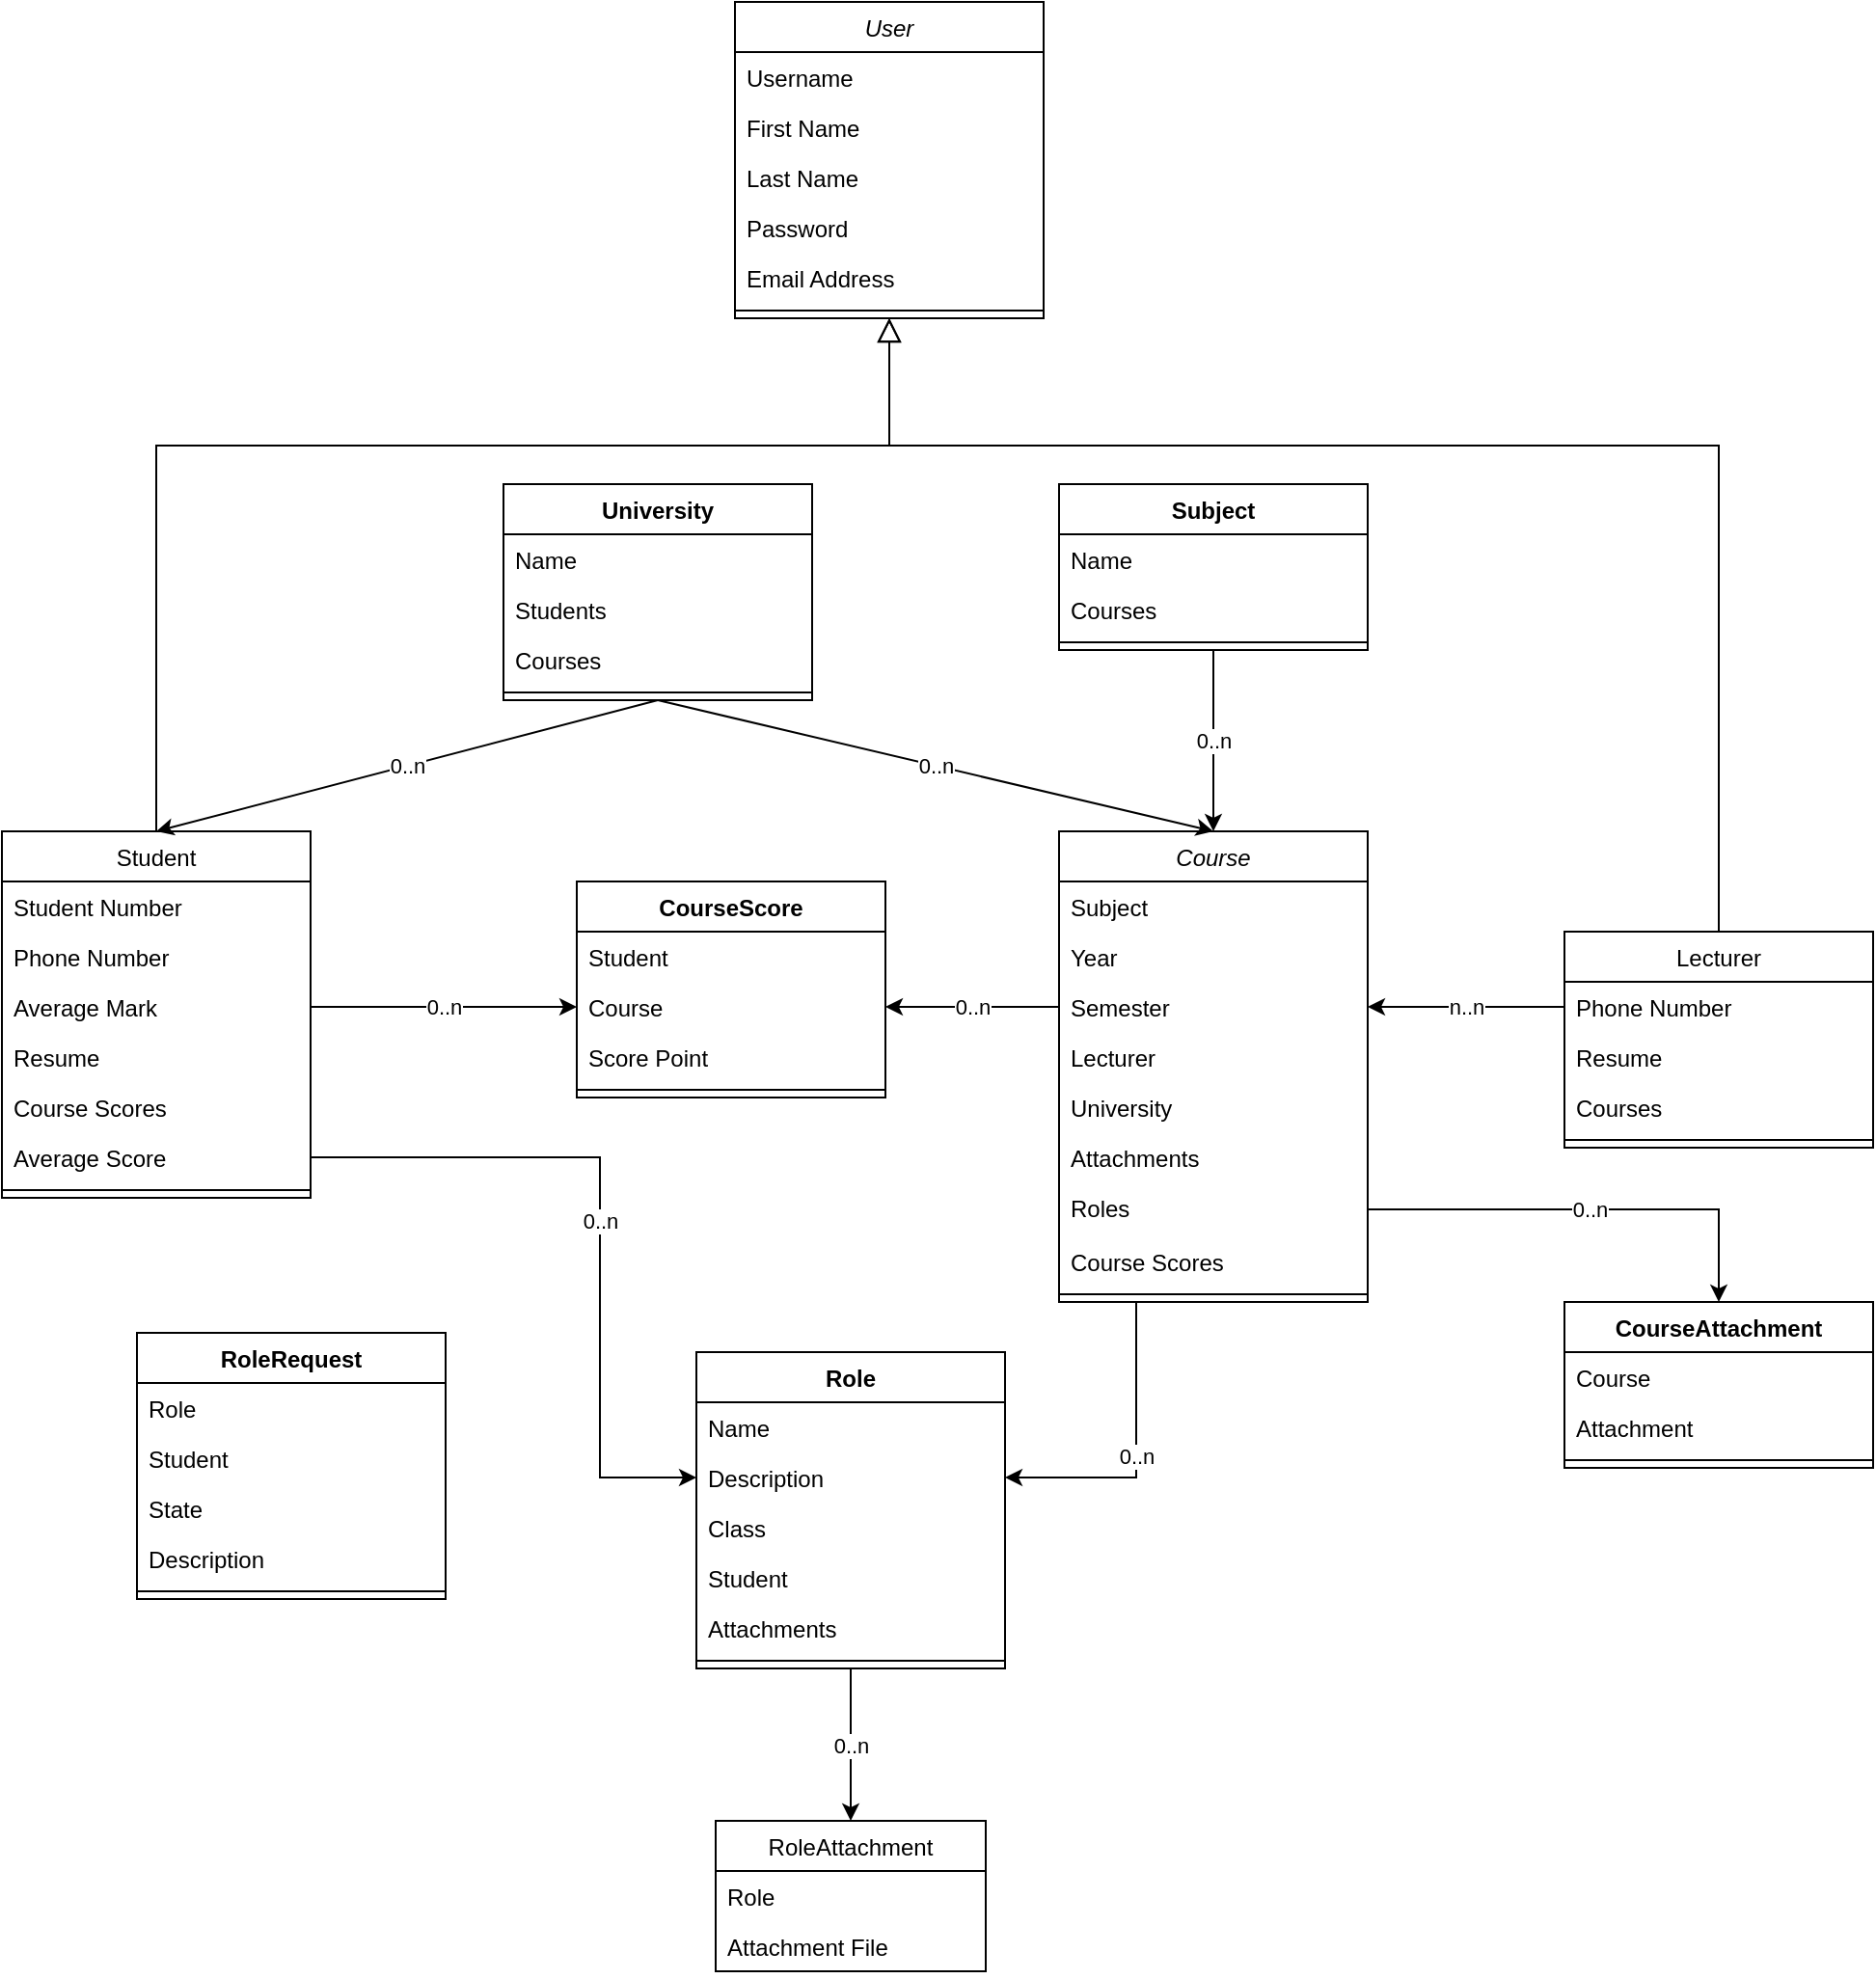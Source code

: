 <mxfile version="13.9.9" type="github">
  <diagram id="C5RBs43oDa-KdzZeNtuy" name="Page-1">
    <mxGraphModel dx="1865" dy="1749" grid="1" gridSize="10" guides="1" tooltips="1" connect="1" arrows="1" fold="1" page="1" pageScale="1" pageWidth="827" pageHeight="1169" math="0" shadow="0">
      <root>
        <mxCell id="WIyWlLk6GJQsqaUBKTNV-0" />
        <mxCell id="WIyWlLk6GJQsqaUBKTNV-1" parent="WIyWlLk6GJQsqaUBKTNV-0" />
        <mxCell id="zkfFHV4jXpPFQw0GAbJ--0" value="User" style="swimlane;fontStyle=2;align=center;verticalAlign=top;childLayout=stackLayout;horizontal=1;startSize=26;horizontalStack=0;resizeParent=1;resizeLast=0;collapsible=1;marginBottom=0;rounded=0;shadow=0;strokeWidth=1;" parent="WIyWlLk6GJQsqaUBKTNV-1" vertex="1">
          <mxGeometry x="260" y="-70" width="160" height="164" as="geometry">
            <mxRectangle x="230" y="140" width="160" height="26" as="alternateBounds" />
          </mxGeometry>
        </mxCell>
        <mxCell id="tCNZL2-Ipxgl9qcMAhFC-2" value="Username" style="text;align=left;verticalAlign=top;spacingLeft=4;spacingRight=4;overflow=hidden;rotatable=0;points=[[0,0.5],[1,0.5]];portConstraint=eastwest;" parent="zkfFHV4jXpPFQw0GAbJ--0" vertex="1">
          <mxGeometry y="26" width="160" height="26" as="geometry" />
        </mxCell>
        <mxCell id="zkfFHV4jXpPFQw0GAbJ--1" value="First Name" style="text;align=left;verticalAlign=top;spacingLeft=4;spacingRight=4;overflow=hidden;rotatable=0;points=[[0,0.5],[1,0.5]];portConstraint=eastwest;" parent="zkfFHV4jXpPFQw0GAbJ--0" vertex="1">
          <mxGeometry y="52" width="160" height="26" as="geometry" />
        </mxCell>
        <mxCell id="tCNZL2-Ipxgl9qcMAhFC-0" value="Last Name" style="text;align=left;verticalAlign=top;spacingLeft=4;spacingRight=4;overflow=hidden;rotatable=0;points=[[0,0.5],[1,0.5]];portConstraint=eastwest;" parent="zkfFHV4jXpPFQw0GAbJ--0" vertex="1">
          <mxGeometry y="78" width="160" height="26" as="geometry" />
        </mxCell>
        <mxCell id="tCNZL2-Ipxgl9qcMAhFC-1" value="Password" style="text;align=left;verticalAlign=top;spacingLeft=4;spacingRight=4;overflow=hidden;rotatable=0;points=[[0,0.5],[1,0.5]];portConstraint=eastwest;rounded=0;shadow=0;html=0;" parent="zkfFHV4jXpPFQw0GAbJ--0" vertex="1">
          <mxGeometry y="104" width="160" height="26" as="geometry" />
        </mxCell>
        <mxCell id="zkfFHV4jXpPFQw0GAbJ--3" value="Email Address" style="text;align=left;verticalAlign=top;spacingLeft=4;spacingRight=4;overflow=hidden;rotatable=0;points=[[0,0.5],[1,0.5]];portConstraint=eastwest;rounded=0;shadow=0;html=0;" parent="zkfFHV4jXpPFQw0GAbJ--0" vertex="1">
          <mxGeometry y="130" width="160" height="26" as="geometry" />
        </mxCell>
        <mxCell id="zkfFHV4jXpPFQw0GAbJ--4" value="" style="line;html=1;strokeWidth=1;align=left;verticalAlign=middle;spacingTop=-1;spacingLeft=3;spacingRight=3;rotatable=0;labelPosition=right;points=[];portConstraint=eastwest;" parent="zkfFHV4jXpPFQw0GAbJ--0" vertex="1">
          <mxGeometry y="156" width="160" height="8" as="geometry" />
        </mxCell>
        <mxCell id="zkfFHV4jXpPFQw0GAbJ--6" value="Student" style="swimlane;fontStyle=0;align=center;verticalAlign=top;childLayout=stackLayout;horizontal=1;startSize=26;horizontalStack=0;resizeParent=1;resizeLast=0;collapsible=1;marginBottom=0;rounded=0;shadow=0;strokeWidth=1;" parent="WIyWlLk6GJQsqaUBKTNV-1" vertex="1">
          <mxGeometry x="-120" y="360" width="160" height="190" as="geometry">
            <mxRectangle x="130" y="380" width="160" height="26" as="alternateBounds" />
          </mxGeometry>
        </mxCell>
        <mxCell id="zkfFHV4jXpPFQw0GAbJ--7" value="Student Number" style="text;align=left;verticalAlign=top;spacingLeft=4;spacingRight=4;overflow=hidden;rotatable=0;points=[[0,0.5],[1,0.5]];portConstraint=eastwest;" parent="zkfFHV4jXpPFQw0GAbJ--6" vertex="1">
          <mxGeometry y="26" width="160" height="26" as="geometry" />
        </mxCell>
        <mxCell id="tCNZL2-Ipxgl9qcMAhFC-3" value="Phone Number" style="text;align=left;verticalAlign=top;spacingLeft=4;spacingRight=4;overflow=hidden;rotatable=0;points=[[0,0.5],[1,0.5]];portConstraint=eastwest;rounded=0;shadow=0;html=0;" parent="zkfFHV4jXpPFQw0GAbJ--6" vertex="1">
          <mxGeometry y="52" width="160" height="26" as="geometry" />
        </mxCell>
        <mxCell id="zkfFHV4jXpPFQw0GAbJ--8" value="Average Mark" style="text;align=left;verticalAlign=top;spacingLeft=4;spacingRight=4;overflow=hidden;rotatable=0;points=[[0,0.5],[1,0.5]];portConstraint=eastwest;rounded=0;shadow=0;html=0;" parent="zkfFHV4jXpPFQw0GAbJ--6" vertex="1">
          <mxGeometry y="78" width="160" height="26" as="geometry" />
        </mxCell>
        <mxCell id="aGNS2__uTTkb6mCZXHY8-19" value="Resume" style="text;align=left;verticalAlign=top;spacingLeft=4;spacingRight=4;overflow=hidden;rotatable=0;points=[[0,0.5],[1,0.5]];portConstraint=eastwest;rounded=0;shadow=0;html=0;" parent="zkfFHV4jXpPFQw0GAbJ--6" vertex="1">
          <mxGeometry y="104" width="160" height="26" as="geometry" />
        </mxCell>
        <mxCell id="fiYiY2nh71rim0CC8Olb-33" value="Course Scores" style="text;strokeColor=none;fillColor=none;align=left;verticalAlign=top;spacingLeft=4;spacingRight=4;overflow=hidden;rotatable=0;points=[[0,0.5],[1,0.5]];portConstraint=eastwest;" vertex="1" parent="zkfFHV4jXpPFQw0GAbJ--6">
          <mxGeometry y="130" width="160" height="26" as="geometry" />
        </mxCell>
        <mxCell id="fiYiY2nh71rim0CC8Olb-34" value="Average Score" style="text;strokeColor=none;fillColor=none;align=left;verticalAlign=top;spacingLeft=4;spacingRight=4;overflow=hidden;rotatable=0;points=[[0,0.5],[1,0.5]];portConstraint=eastwest;" vertex="1" parent="zkfFHV4jXpPFQw0GAbJ--6">
          <mxGeometry y="156" width="160" height="26" as="geometry" />
        </mxCell>
        <mxCell id="zkfFHV4jXpPFQw0GAbJ--9" value="" style="line;html=1;strokeWidth=1;align=left;verticalAlign=middle;spacingTop=-1;spacingLeft=3;spacingRight=3;rotatable=0;labelPosition=right;points=[];portConstraint=eastwest;" parent="zkfFHV4jXpPFQw0GAbJ--6" vertex="1">
          <mxGeometry y="182" width="160" height="8" as="geometry" />
        </mxCell>
        <mxCell id="zkfFHV4jXpPFQw0GAbJ--12" value="" style="endArrow=block;endSize=10;endFill=0;shadow=0;strokeWidth=1;rounded=0;edgeStyle=elbowEdgeStyle;elbow=vertical;" parent="WIyWlLk6GJQsqaUBKTNV-1" source="zkfFHV4jXpPFQw0GAbJ--6" target="zkfFHV4jXpPFQw0GAbJ--0" edge="1">
          <mxGeometry width="160" relative="1" as="geometry">
            <mxPoint x="200" y="203" as="sourcePoint" />
            <mxPoint x="200" y="203" as="targetPoint" />
            <Array as="points">
              <mxPoint x="340" y="160" />
            </Array>
          </mxGeometry>
        </mxCell>
        <mxCell id="zkfFHV4jXpPFQw0GAbJ--13" value="Lecturer" style="swimlane;fontStyle=0;align=center;verticalAlign=top;childLayout=stackLayout;horizontal=1;startSize=26;horizontalStack=0;resizeParent=1;resizeLast=0;collapsible=1;marginBottom=0;rounded=0;shadow=0;strokeWidth=1;" parent="WIyWlLk6GJQsqaUBKTNV-1" vertex="1">
          <mxGeometry x="690" y="412" width="160" height="112" as="geometry">
            <mxRectangle x="340" y="380" width="170" height="26" as="alternateBounds" />
          </mxGeometry>
        </mxCell>
        <mxCell id="zkfFHV4jXpPFQw0GAbJ--2" value="Phone Number" style="text;align=left;verticalAlign=top;spacingLeft=4;spacingRight=4;overflow=hidden;rotatable=0;points=[[0,0.5],[1,0.5]];portConstraint=eastwest;rounded=0;shadow=0;html=0;" parent="zkfFHV4jXpPFQw0GAbJ--13" vertex="1">
          <mxGeometry y="26" width="160" height="26" as="geometry" />
        </mxCell>
        <mxCell id="aGNS2__uTTkb6mCZXHY8-20" value="Resume" style="text;align=left;verticalAlign=top;spacingLeft=4;spacingRight=4;overflow=hidden;rotatable=0;points=[[0,0.5],[1,0.5]];portConstraint=eastwest;rounded=0;shadow=0;html=0;" parent="zkfFHV4jXpPFQw0GAbJ--13" vertex="1">
          <mxGeometry y="52" width="160" height="26" as="geometry" />
        </mxCell>
        <mxCell id="fiYiY2nh71rim0CC8Olb-32" value="Courses" style="text;strokeColor=none;fillColor=none;align=left;verticalAlign=top;spacingLeft=4;spacingRight=4;overflow=hidden;rotatable=0;points=[[0,0.5],[1,0.5]];portConstraint=eastwest;" vertex="1" parent="zkfFHV4jXpPFQw0GAbJ--13">
          <mxGeometry y="78" width="160" height="26" as="geometry" />
        </mxCell>
        <mxCell id="zkfFHV4jXpPFQw0GAbJ--15" value="" style="line;html=1;strokeWidth=1;align=left;verticalAlign=middle;spacingTop=-1;spacingLeft=3;spacingRight=3;rotatable=0;labelPosition=right;points=[];portConstraint=eastwest;" parent="zkfFHV4jXpPFQw0GAbJ--13" vertex="1">
          <mxGeometry y="104" width="160" height="8" as="geometry" />
        </mxCell>
        <mxCell id="zkfFHV4jXpPFQw0GAbJ--16" value="" style="endArrow=block;endSize=10;endFill=0;shadow=0;strokeWidth=1;rounded=0;edgeStyle=elbowEdgeStyle;elbow=vertical;" parent="WIyWlLk6GJQsqaUBKTNV-1" source="zkfFHV4jXpPFQw0GAbJ--13" target="zkfFHV4jXpPFQw0GAbJ--0" edge="1">
          <mxGeometry width="160" relative="1" as="geometry">
            <mxPoint x="210" y="373" as="sourcePoint" />
            <mxPoint x="310" y="271" as="targetPoint" />
            <Array as="points">
              <mxPoint x="340" y="160" />
            </Array>
          </mxGeometry>
        </mxCell>
        <mxCell id="tCNZL2-Ipxgl9qcMAhFC-4" value="Course" style="swimlane;fontStyle=2;align=center;verticalAlign=top;childLayout=stackLayout;horizontal=1;startSize=26;horizontalStack=0;resizeParent=1;resizeLast=0;collapsible=1;marginBottom=0;rounded=0;shadow=0;strokeWidth=1;" parent="WIyWlLk6GJQsqaUBKTNV-1" vertex="1">
          <mxGeometry x="428" y="360" width="160" height="244" as="geometry">
            <mxRectangle x="230" y="140" width="160" height="26" as="alternateBounds" />
          </mxGeometry>
        </mxCell>
        <mxCell id="tCNZL2-Ipxgl9qcMAhFC-5" value="Subject" style="text;align=left;verticalAlign=top;spacingLeft=4;spacingRight=4;overflow=hidden;rotatable=0;points=[[0,0.5],[1,0.5]];portConstraint=eastwest;" parent="tCNZL2-Ipxgl9qcMAhFC-4" vertex="1">
          <mxGeometry y="26" width="160" height="26" as="geometry" />
        </mxCell>
        <mxCell id="tCNZL2-Ipxgl9qcMAhFC-6" value="Year" style="text;align=left;verticalAlign=top;spacingLeft=4;spacingRight=4;overflow=hidden;rotatable=0;points=[[0,0.5],[1,0.5]];portConstraint=eastwest;" parent="tCNZL2-Ipxgl9qcMAhFC-4" vertex="1">
          <mxGeometry y="52" width="160" height="26" as="geometry" />
        </mxCell>
        <mxCell id="tCNZL2-Ipxgl9qcMAhFC-7" value="Semester" style="text;align=left;verticalAlign=top;spacingLeft=4;spacingRight=4;overflow=hidden;rotatable=0;points=[[0,0.5],[1,0.5]];portConstraint=eastwest;" parent="tCNZL2-Ipxgl9qcMAhFC-4" vertex="1">
          <mxGeometry y="78" width="160" height="26" as="geometry" />
        </mxCell>
        <mxCell id="tCNZL2-Ipxgl9qcMAhFC-8" value="Lecturer" style="text;align=left;verticalAlign=top;spacingLeft=4;spacingRight=4;overflow=hidden;rotatable=0;points=[[0,0.5],[1,0.5]];portConstraint=eastwest;rounded=0;shadow=0;html=0;" parent="tCNZL2-Ipxgl9qcMAhFC-4" vertex="1">
          <mxGeometry y="104" width="160" height="26" as="geometry" />
        </mxCell>
        <mxCell id="aGNS2__uTTkb6mCZXHY8-76" value="University" style="text;align=left;verticalAlign=top;spacingLeft=4;spacingRight=4;overflow=hidden;rotatable=0;points=[[0,0.5],[1,0.5]];portConstraint=eastwest;rounded=0;shadow=0;html=0;" parent="tCNZL2-Ipxgl9qcMAhFC-4" vertex="1">
          <mxGeometry y="130" width="160" height="26" as="geometry" />
        </mxCell>
        <mxCell id="fiYiY2nh71rim0CC8Olb-12" value="Attachments" style="text;strokeColor=none;fillColor=none;align=left;verticalAlign=top;spacingLeft=4;spacingRight=4;overflow=hidden;rotatable=0;points=[[0,0.5],[1,0.5]];portConstraint=eastwest;" vertex="1" parent="tCNZL2-Ipxgl9qcMAhFC-4">
          <mxGeometry y="156" width="160" height="26" as="geometry" />
        </mxCell>
        <mxCell id="fiYiY2nh71rim0CC8Olb-13" value="Roles" style="text;strokeColor=none;fillColor=none;align=left;verticalAlign=top;spacingLeft=4;spacingRight=4;overflow=hidden;rotatable=0;points=[[0,0.5],[1,0.5]];portConstraint=eastwest;" vertex="1" parent="tCNZL2-Ipxgl9qcMAhFC-4">
          <mxGeometry y="182" width="160" height="28" as="geometry" />
        </mxCell>
        <mxCell id="fiYiY2nh71rim0CC8Olb-18" value="Course Scores" style="text;strokeColor=none;fillColor=none;align=left;verticalAlign=top;spacingLeft=4;spacingRight=4;overflow=hidden;rotatable=0;points=[[0,0.5],[1,0.5]];portConstraint=eastwest;" vertex="1" parent="tCNZL2-Ipxgl9qcMAhFC-4">
          <mxGeometry y="210" width="160" height="26" as="geometry" />
        </mxCell>
        <mxCell id="tCNZL2-Ipxgl9qcMAhFC-10" value="" style="line;html=1;strokeWidth=1;align=left;verticalAlign=middle;spacingTop=-1;spacingLeft=3;spacingRight=3;rotatable=0;labelPosition=right;points=[];portConstraint=eastwest;" parent="tCNZL2-Ipxgl9qcMAhFC-4" vertex="1">
          <mxGeometry y="236" width="160" height="8" as="geometry" />
        </mxCell>
        <mxCell id="aGNS2__uTTkb6mCZXHY8-4" value="CourseScore" style="swimlane;fontStyle=1;align=center;verticalAlign=top;childLayout=stackLayout;horizontal=1;startSize=26;horizontalStack=0;resizeParent=1;resizeParentMax=0;resizeLast=0;collapsible=1;marginBottom=0;" parent="WIyWlLk6GJQsqaUBKTNV-1" vertex="1">
          <mxGeometry x="178" y="386" width="160" height="112" as="geometry" />
        </mxCell>
        <mxCell id="aGNS2__uTTkb6mCZXHY8-5" value="Student" style="text;strokeColor=none;fillColor=none;align=left;verticalAlign=top;spacingLeft=4;spacingRight=4;overflow=hidden;rotatable=0;points=[[0,0.5],[1,0.5]];portConstraint=eastwest;" parent="aGNS2__uTTkb6mCZXHY8-4" vertex="1">
          <mxGeometry y="26" width="160" height="26" as="geometry" />
        </mxCell>
        <mxCell id="aGNS2__uTTkb6mCZXHY8-8" value="Course" style="text;strokeColor=none;fillColor=none;align=left;verticalAlign=top;spacingLeft=4;spacingRight=4;overflow=hidden;rotatable=0;points=[[0,0.5],[1,0.5]];portConstraint=eastwest;" parent="aGNS2__uTTkb6mCZXHY8-4" vertex="1">
          <mxGeometry y="52" width="160" height="26" as="geometry" />
        </mxCell>
        <mxCell id="aGNS2__uTTkb6mCZXHY8-9" value="Score Point" style="text;strokeColor=none;fillColor=none;align=left;verticalAlign=top;spacingLeft=4;spacingRight=4;overflow=hidden;rotatable=0;points=[[0,0.5],[1,0.5]];portConstraint=eastwest;" parent="aGNS2__uTTkb6mCZXHY8-4" vertex="1">
          <mxGeometry y="78" width="160" height="26" as="geometry" />
        </mxCell>
        <mxCell id="aGNS2__uTTkb6mCZXHY8-6" value="" style="line;strokeWidth=1;fillColor=none;align=left;verticalAlign=middle;spacingTop=-1;spacingLeft=3;spacingRight=3;rotatable=0;labelPosition=right;points=[];portConstraint=eastwest;" parent="aGNS2__uTTkb6mCZXHY8-4" vertex="1">
          <mxGeometry y="104" width="160" height="8" as="geometry" />
        </mxCell>
        <mxCell id="aGNS2__uTTkb6mCZXHY8-45" value="RoleAttachment" style="swimlane;fontStyle=0;childLayout=stackLayout;horizontal=1;startSize=26;fillColor=none;horizontalStack=0;resizeParent=1;resizeParentMax=0;resizeLast=0;collapsible=1;marginBottom=0;" parent="WIyWlLk6GJQsqaUBKTNV-1" vertex="1">
          <mxGeometry x="250" y="873" width="140" height="78" as="geometry" />
        </mxCell>
        <mxCell id="aGNS2__uTTkb6mCZXHY8-46" value="Role" style="text;strokeColor=none;fillColor=none;align=left;verticalAlign=top;spacingLeft=4;spacingRight=4;overflow=hidden;rotatable=0;points=[[0,0.5],[1,0.5]];portConstraint=eastwest;" parent="aGNS2__uTTkb6mCZXHY8-45" vertex="1">
          <mxGeometry y="26" width="140" height="26" as="geometry" />
        </mxCell>
        <mxCell id="aGNS2__uTTkb6mCZXHY8-47" value="Attachment File" style="text;strokeColor=none;fillColor=none;align=left;verticalAlign=top;spacingLeft=4;spacingRight=4;overflow=hidden;rotatable=0;points=[[0,0.5],[1,0.5]];portConstraint=eastwest;" parent="aGNS2__uTTkb6mCZXHY8-45" vertex="1">
          <mxGeometry y="52" width="140" height="26" as="geometry" />
        </mxCell>
        <mxCell id="aGNS2__uTTkb6mCZXHY8-49" value="" style="endArrow=classic;html=1;entryX=1;entryY=0.5;entryDx=0;entryDy=0;exitX=0;exitY=0.5;exitDx=0;exitDy=0;" parent="WIyWlLk6GJQsqaUBKTNV-1" source="zkfFHV4jXpPFQw0GAbJ--2" target="tCNZL2-Ipxgl9qcMAhFC-7" edge="1">
          <mxGeometry relative="1" as="geometry">
            <mxPoint x="660" y="520" as="sourcePoint" />
            <mxPoint x="670" y="610" as="targetPoint" />
          </mxGeometry>
        </mxCell>
        <mxCell id="aGNS2__uTTkb6mCZXHY8-50" value="n..n" style="edgeLabel;resizable=0;html=1;align=center;verticalAlign=middle;" parent="aGNS2__uTTkb6mCZXHY8-49" connectable="0" vertex="1">
          <mxGeometry relative="1" as="geometry" />
        </mxCell>
        <mxCell id="ci9ztEeEWm6OPkquWZb8-0" value="0..n" style="edgeStyle=orthogonalEdgeStyle;rounded=0;orthogonalLoop=1;jettySize=auto;html=1;entryX=0;entryY=0.5;entryDx=0;entryDy=0;exitX=1;exitY=0.5;exitDx=0;exitDy=0;" parent="WIyWlLk6GJQsqaUBKTNV-1" source="zkfFHV4jXpPFQw0GAbJ--8" target="aGNS2__uTTkb6mCZXHY8-8" edge="1">
          <mxGeometry relative="1" as="geometry">
            <mxPoint x="120" y="540" as="sourcePoint" />
            <mxPoint x="100" y="380" as="targetPoint" />
          </mxGeometry>
        </mxCell>
        <mxCell id="z4KguwFKo4-yPwjwc0_J-12" value="" style="endArrow=classic;html=1;exitX=0.5;exitY=1;exitDx=0;exitDy=0;entryX=0.5;entryY=0;entryDx=0;entryDy=0;" parent="WIyWlLk6GJQsqaUBKTNV-1" source="fiYiY2nh71rim0CC8Olb-0" target="tCNZL2-Ipxgl9qcMAhFC-4" edge="1">
          <mxGeometry relative="1" as="geometry">
            <mxPoint x="270" y="330.01" as="sourcePoint" />
            <mxPoint x="370" y="240" as="targetPoint" />
          </mxGeometry>
        </mxCell>
        <mxCell id="z4KguwFKo4-yPwjwc0_J-13" value="0..n" style="edgeLabel;resizable=0;html=1;align=center;verticalAlign=middle;" parent="z4KguwFKo4-yPwjwc0_J-12" connectable="0" vertex="1">
          <mxGeometry relative="1" as="geometry" />
        </mxCell>
        <mxCell id="z4KguwFKo4-yPwjwc0_J-14" value="" style="endArrow=classic;html=1;exitX=0.5;exitY=1;exitDx=0;exitDy=0;entryX=0.5;entryY=0;entryDx=0;entryDy=0;" parent="WIyWlLk6GJQsqaUBKTNV-1" source="fiYiY2nh71rim0CC8Olb-4" target="tCNZL2-Ipxgl9qcMAhFC-4" edge="1">
          <mxGeometry relative="1" as="geometry">
            <mxPoint x="518" y="370" as="sourcePoint" />
            <mxPoint x="590" y="300" as="targetPoint" />
          </mxGeometry>
        </mxCell>
        <mxCell id="z4KguwFKo4-yPwjwc0_J-15" value="0..n" style="edgeLabel;resizable=0;html=1;align=center;verticalAlign=middle;" parent="z4KguwFKo4-yPwjwc0_J-14" connectable="0" vertex="1">
          <mxGeometry relative="1" as="geometry" />
        </mxCell>
        <mxCell id="z4KguwFKo4-yPwjwc0_J-18" value="" style="endArrow=classic;html=1;entryX=0.5;entryY=0;entryDx=0;entryDy=0;exitX=0.5;exitY=1;exitDx=0;exitDy=0;" parent="WIyWlLk6GJQsqaUBKTNV-1" source="fiYiY2nh71rim0CC8Olb-0" target="zkfFHV4jXpPFQw0GAbJ--6" edge="1">
          <mxGeometry relative="1" as="geometry">
            <mxPoint x="100" y="230" as="sourcePoint" />
            <mxPoint x="200" y="290" as="targetPoint" />
          </mxGeometry>
        </mxCell>
        <mxCell id="z4KguwFKo4-yPwjwc0_J-19" value="0..n" style="edgeLabel;resizable=0;html=1;align=center;verticalAlign=middle;" parent="z4KguwFKo4-yPwjwc0_J-18" connectable="0" vertex="1">
          <mxGeometry relative="1" as="geometry" />
        </mxCell>
        <mxCell id="fiYiY2nh71rim0CC8Olb-0" value="University" style="swimlane;fontStyle=1;align=center;verticalAlign=top;childLayout=stackLayout;horizontal=1;startSize=26;horizontalStack=0;resizeParent=1;resizeParentMax=0;resizeLast=0;collapsible=1;marginBottom=0;" vertex="1" parent="WIyWlLk6GJQsqaUBKTNV-1">
          <mxGeometry x="140" y="180" width="160" height="112" as="geometry" />
        </mxCell>
        <mxCell id="fiYiY2nh71rim0CC8Olb-1" value="Name" style="text;strokeColor=none;fillColor=none;align=left;verticalAlign=top;spacingLeft=4;spacingRight=4;overflow=hidden;rotatable=0;points=[[0,0.5],[1,0.5]];portConstraint=eastwest;" vertex="1" parent="fiYiY2nh71rim0CC8Olb-0">
          <mxGeometry y="26" width="160" height="26" as="geometry" />
        </mxCell>
        <mxCell id="fiYiY2nh71rim0CC8Olb-14" value="Students" style="text;strokeColor=none;fillColor=none;align=left;verticalAlign=top;spacingLeft=4;spacingRight=4;overflow=hidden;rotatable=0;points=[[0,0.5],[1,0.5]];portConstraint=eastwest;" vertex="1" parent="fiYiY2nh71rim0CC8Olb-0">
          <mxGeometry y="52" width="160" height="26" as="geometry" />
        </mxCell>
        <mxCell id="fiYiY2nh71rim0CC8Olb-16" value="Courses" style="text;strokeColor=none;fillColor=none;align=left;verticalAlign=top;spacingLeft=4;spacingRight=4;overflow=hidden;rotatable=0;points=[[0,0.5],[1,0.5]];portConstraint=eastwest;" vertex="1" parent="fiYiY2nh71rim0CC8Olb-0">
          <mxGeometry y="78" width="160" height="26" as="geometry" />
        </mxCell>
        <mxCell id="fiYiY2nh71rim0CC8Olb-2" value="" style="line;strokeWidth=1;fillColor=none;align=left;verticalAlign=middle;spacingTop=-1;spacingLeft=3;spacingRight=3;rotatable=0;labelPosition=right;points=[];portConstraint=eastwest;" vertex="1" parent="fiYiY2nh71rim0CC8Olb-0">
          <mxGeometry y="104" width="160" height="8" as="geometry" />
        </mxCell>
        <mxCell id="fiYiY2nh71rim0CC8Olb-4" value="Subject" style="swimlane;fontStyle=1;align=center;verticalAlign=top;childLayout=stackLayout;horizontal=1;startSize=26;horizontalStack=0;resizeParent=1;resizeParentMax=0;resizeLast=0;collapsible=1;marginBottom=0;" vertex="1" parent="WIyWlLk6GJQsqaUBKTNV-1">
          <mxGeometry x="428" y="180" width="160" height="86" as="geometry" />
        </mxCell>
        <mxCell id="fiYiY2nh71rim0CC8Olb-5" value="Name" style="text;strokeColor=none;fillColor=none;align=left;verticalAlign=top;spacingLeft=4;spacingRight=4;overflow=hidden;rotatable=0;points=[[0,0.5],[1,0.5]];portConstraint=eastwest;" vertex="1" parent="fiYiY2nh71rim0CC8Olb-4">
          <mxGeometry y="26" width="160" height="26" as="geometry" />
        </mxCell>
        <mxCell id="fiYiY2nh71rim0CC8Olb-17" value="Courses" style="text;strokeColor=none;fillColor=none;align=left;verticalAlign=top;spacingLeft=4;spacingRight=4;overflow=hidden;rotatable=0;points=[[0,0.5],[1,0.5]];portConstraint=eastwest;" vertex="1" parent="fiYiY2nh71rim0CC8Olb-4">
          <mxGeometry y="52" width="160" height="26" as="geometry" />
        </mxCell>
        <mxCell id="fiYiY2nh71rim0CC8Olb-6" value="" style="line;strokeWidth=1;fillColor=none;align=left;verticalAlign=middle;spacingTop=-1;spacingLeft=3;spacingRight=3;rotatable=0;labelPosition=right;points=[];portConstraint=eastwest;" vertex="1" parent="fiYiY2nh71rim0CC8Olb-4">
          <mxGeometry y="78" width="160" height="8" as="geometry" />
        </mxCell>
        <mxCell id="fiYiY2nh71rim0CC8Olb-7" value="CourseAttachment" style="swimlane;fontStyle=1;align=center;verticalAlign=top;childLayout=stackLayout;horizontal=1;startSize=26;horizontalStack=0;resizeParent=1;resizeParentMax=0;resizeLast=0;collapsible=1;marginBottom=0;" vertex="1" parent="WIyWlLk6GJQsqaUBKTNV-1">
          <mxGeometry x="690" y="604" width="160" height="86" as="geometry" />
        </mxCell>
        <mxCell id="fiYiY2nh71rim0CC8Olb-8" value="Course" style="text;strokeColor=none;fillColor=none;align=left;verticalAlign=top;spacingLeft=4;spacingRight=4;overflow=hidden;rotatable=0;points=[[0,0.5],[1,0.5]];portConstraint=eastwest;" vertex="1" parent="fiYiY2nh71rim0CC8Olb-7">
          <mxGeometry y="26" width="160" height="26" as="geometry" />
        </mxCell>
        <mxCell id="fiYiY2nh71rim0CC8Olb-11" value="Attachment" style="text;strokeColor=none;fillColor=none;align=left;verticalAlign=top;spacingLeft=4;spacingRight=4;overflow=hidden;rotatable=0;points=[[0,0.5],[1,0.5]];portConstraint=eastwest;" vertex="1" parent="fiYiY2nh71rim0CC8Olb-7">
          <mxGeometry y="52" width="160" height="26" as="geometry" />
        </mxCell>
        <mxCell id="fiYiY2nh71rim0CC8Olb-9" value="" style="line;strokeWidth=1;fillColor=none;align=left;verticalAlign=middle;spacingTop=-1;spacingLeft=3;spacingRight=3;rotatable=0;labelPosition=right;points=[];portConstraint=eastwest;" vertex="1" parent="fiYiY2nh71rim0CC8Olb-7">
          <mxGeometry y="78" width="160" height="8" as="geometry" />
        </mxCell>
        <mxCell id="fiYiY2nh71rim0CC8Olb-19" value="" style="endArrow=classic;html=1;exitX=0;exitY=0.5;exitDx=0;exitDy=0;entryX=1;entryY=0.5;entryDx=0;entryDy=0;" edge="1" parent="WIyWlLk6GJQsqaUBKTNV-1" source="tCNZL2-Ipxgl9qcMAhFC-7" target="aGNS2__uTTkb6mCZXHY8-8">
          <mxGeometry relative="1" as="geometry">
            <mxPoint x="126" y="560" as="sourcePoint" />
            <mxPoint x="414" y="628" as="targetPoint" />
          </mxGeometry>
        </mxCell>
        <mxCell id="fiYiY2nh71rim0CC8Olb-20" value="0..n" style="edgeLabel;resizable=0;html=1;align=center;verticalAlign=middle;" connectable="0" vertex="1" parent="fiYiY2nh71rim0CC8Olb-19">
          <mxGeometry relative="1" as="geometry" />
        </mxCell>
        <mxCell id="fiYiY2nh71rim0CC8Olb-22" value="Role" style="swimlane;fontStyle=1;align=center;verticalAlign=top;childLayout=stackLayout;horizontal=1;startSize=26;horizontalStack=0;resizeParent=1;resizeParentMax=0;resizeLast=0;collapsible=1;marginBottom=0;" vertex="1" parent="WIyWlLk6GJQsqaUBKTNV-1">
          <mxGeometry x="240" y="630" width="160" height="164" as="geometry" />
        </mxCell>
        <mxCell id="aGNS2__uTTkb6mCZXHY8-37" value="Name" style="text;strokeColor=none;fillColor=none;align=left;verticalAlign=top;spacingLeft=4;spacingRight=4;overflow=hidden;rotatable=0;points=[[0,0.5],[1,0.5]];portConstraint=eastwest;" parent="fiYiY2nh71rim0CC8Olb-22" vertex="1">
          <mxGeometry y="26" width="160" height="26" as="geometry" />
        </mxCell>
        <mxCell id="aGNS2__uTTkb6mCZXHY8-38" value="Description" style="text;strokeColor=none;fillColor=none;align=left;verticalAlign=top;spacingLeft=4;spacingRight=4;overflow=hidden;rotatable=0;points=[[0,0.5],[1,0.5]];portConstraint=eastwest;" parent="fiYiY2nh71rim0CC8Olb-22" vertex="1">
          <mxGeometry y="52" width="160" height="26" as="geometry" />
        </mxCell>
        <mxCell id="aGNS2__uTTkb6mCZXHY8-39" value="Class" style="text;strokeColor=none;fillColor=none;align=left;verticalAlign=top;spacingLeft=4;spacingRight=4;overflow=hidden;rotatable=0;points=[[0,0.5],[1,0.5]];portConstraint=eastwest;" parent="fiYiY2nh71rim0CC8Olb-22" vertex="1">
          <mxGeometry y="78" width="160" height="26" as="geometry" />
        </mxCell>
        <mxCell id="aGNS2__uTTkb6mCZXHY8-40" value="Student" style="text;strokeColor=none;fillColor=none;align=left;verticalAlign=top;spacingLeft=4;spacingRight=4;overflow=hidden;rotatable=0;points=[[0,0.5],[1,0.5]];portConstraint=eastwest;" parent="fiYiY2nh71rim0CC8Olb-22" vertex="1">
          <mxGeometry y="104" width="160" height="26" as="geometry" />
        </mxCell>
        <mxCell id="fiYiY2nh71rim0CC8Olb-21" value="Attachments" style="text;strokeColor=none;fillColor=none;align=left;verticalAlign=top;spacingLeft=4;spacingRight=4;overflow=hidden;rotatable=0;points=[[0,0.5],[1,0.5]];portConstraint=eastwest;" vertex="1" parent="fiYiY2nh71rim0CC8Olb-22">
          <mxGeometry y="130" width="160" height="26" as="geometry" />
        </mxCell>
        <mxCell id="fiYiY2nh71rim0CC8Olb-26" value="" style="line;strokeWidth=1;fillColor=none;align=left;verticalAlign=middle;spacingTop=-1;spacingLeft=3;spacingRight=3;rotatable=0;labelPosition=right;points=[];portConstraint=eastwest;" vertex="1" parent="fiYiY2nh71rim0CC8Olb-22">
          <mxGeometry y="156" width="160" height="8" as="geometry" />
        </mxCell>
        <mxCell id="fiYiY2nh71rim0CC8Olb-28" value="0..n" style="edgeStyle=orthogonalEdgeStyle;rounded=0;orthogonalLoop=1;jettySize=auto;html=1;exitX=0.5;exitY=1;exitDx=0;exitDy=0;entryX=0.5;entryY=0;entryDx=0;entryDy=0;" edge="1" parent="WIyWlLk6GJQsqaUBKTNV-1" source="fiYiY2nh71rim0CC8Olb-22" target="aGNS2__uTTkb6mCZXHY8-45">
          <mxGeometry relative="1" as="geometry">
            <mxPoint x="180" y="855" as="sourcePoint" />
            <mxPoint x="-40" y="720" as="targetPoint" />
          </mxGeometry>
        </mxCell>
        <mxCell id="fiYiY2nh71rim0CC8Olb-30" value="0..n" style="edgeStyle=orthogonalEdgeStyle;rounded=0;orthogonalLoop=1;jettySize=auto;html=1;exitX=1;exitY=0.5;exitDx=0;exitDy=0;entryX=0.5;entryY=0;entryDx=0;entryDy=0;" edge="1" parent="WIyWlLk6GJQsqaUBKTNV-1" source="fiYiY2nh71rim0CC8Olb-13" target="fiYiY2nh71rim0CC8Olb-7">
          <mxGeometry relative="1" as="geometry">
            <mxPoint x="630" y="710" as="sourcePoint" />
            <mxPoint x="670" y="886" as="targetPoint" />
          </mxGeometry>
        </mxCell>
        <mxCell id="fiYiY2nh71rim0CC8Olb-31" value="0..n" style="edgeStyle=orthogonalEdgeStyle;rounded=0;orthogonalLoop=1;jettySize=auto;html=1;exitX=0.25;exitY=1;exitDx=0;exitDy=0;entryX=1;entryY=0.5;entryDx=0;entryDy=0;" edge="1" parent="WIyWlLk6GJQsqaUBKTNV-1" source="tCNZL2-Ipxgl9qcMAhFC-4" target="aGNS2__uTTkb6mCZXHY8-38">
          <mxGeometry relative="1" as="geometry">
            <mxPoint x="670" y="585" as="sourcePoint" />
            <mxPoint x="670" y="836" as="targetPoint" />
          </mxGeometry>
        </mxCell>
        <mxCell id="fiYiY2nh71rim0CC8Olb-35" value="0..n" style="edgeStyle=orthogonalEdgeStyle;rounded=0;orthogonalLoop=1;jettySize=auto;html=1;entryX=0;entryY=0.5;entryDx=0;entryDy=0;exitX=1;exitY=0.5;exitDx=0;exitDy=0;" edge="1" parent="WIyWlLk6GJQsqaUBKTNV-1" source="fiYiY2nh71rim0CC8Olb-34" target="aGNS2__uTTkb6mCZXHY8-38">
          <mxGeometry relative="1" as="geometry">
            <mxPoint x="-60" y="640" as="sourcePoint" />
            <mxPoint x="-70" y="660" as="targetPoint" />
            <Array as="points">
              <mxPoint x="190" y="529" />
              <mxPoint x="190" y="695" />
            </Array>
          </mxGeometry>
        </mxCell>
        <mxCell id="fiYiY2nh71rim0CC8Olb-36" value="RoleRequest" style="swimlane;fontStyle=1;align=center;verticalAlign=top;childLayout=stackLayout;horizontal=1;startSize=26;horizontalStack=0;resizeParent=1;resizeParentMax=0;resizeLast=0;collapsible=1;marginBottom=0;" vertex="1" parent="WIyWlLk6GJQsqaUBKTNV-1">
          <mxGeometry x="-50" y="620" width="160" height="138" as="geometry" />
        </mxCell>
        <mxCell id="fiYiY2nh71rim0CC8Olb-37" value="Role" style="text;strokeColor=none;fillColor=none;align=left;verticalAlign=top;spacingLeft=4;spacingRight=4;overflow=hidden;rotatable=0;points=[[0,0.5],[1,0.5]];portConstraint=eastwest;" vertex="1" parent="fiYiY2nh71rim0CC8Olb-36">
          <mxGeometry y="26" width="160" height="26" as="geometry" />
        </mxCell>
        <mxCell id="fiYiY2nh71rim0CC8Olb-40" value="Student" style="text;strokeColor=none;fillColor=none;align=left;verticalAlign=top;spacingLeft=4;spacingRight=4;overflow=hidden;rotatable=0;points=[[0,0.5],[1,0.5]];portConstraint=eastwest;" vertex="1" parent="fiYiY2nh71rim0CC8Olb-36">
          <mxGeometry y="52" width="160" height="26" as="geometry" />
        </mxCell>
        <mxCell id="fiYiY2nh71rim0CC8Olb-41" value="State" style="text;strokeColor=none;fillColor=none;align=left;verticalAlign=top;spacingLeft=4;spacingRight=4;overflow=hidden;rotatable=0;points=[[0,0.5],[1,0.5]];portConstraint=eastwest;" vertex="1" parent="fiYiY2nh71rim0CC8Olb-36">
          <mxGeometry y="78" width="160" height="26" as="geometry" />
        </mxCell>
        <mxCell id="fiYiY2nh71rim0CC8Olb-42" value="Description" style="text;strokeColor=none;fillColor=none;align=left;verticalAlign=top;spacingLeft=4;spacingRight=4;overflow=hidden;rotatable=0;points=[[0,0.5],[1,0.5]];portConstraint=eastwest;" vertex="1" parent="fiYiY2nh71rim0CC8Olb-36">
          <mxGeometry y="104" width="160" height="26" as="geometry" />
        </mxCell>
        <mxCell id="fiYiY2nh71rim0CC8Olb-38" value="" style="line;strokeWidth=1;fillColor=none;align=left;verticalAlign=middle;spacingTop=-1;spacingLeft=3;spacingRight=3;rotatable=0;labelPosition=right;points=[];portConstraint=eastwest;" vertex="1" parent="fiYiY2nh71rim0CC8Olb-36">
          <mxGeometry y="130" width="160" height="8" as="geometry" />
        </mxCell>
      </root>
    </mxGraphModel>
  </diagram>
</mxfile>
